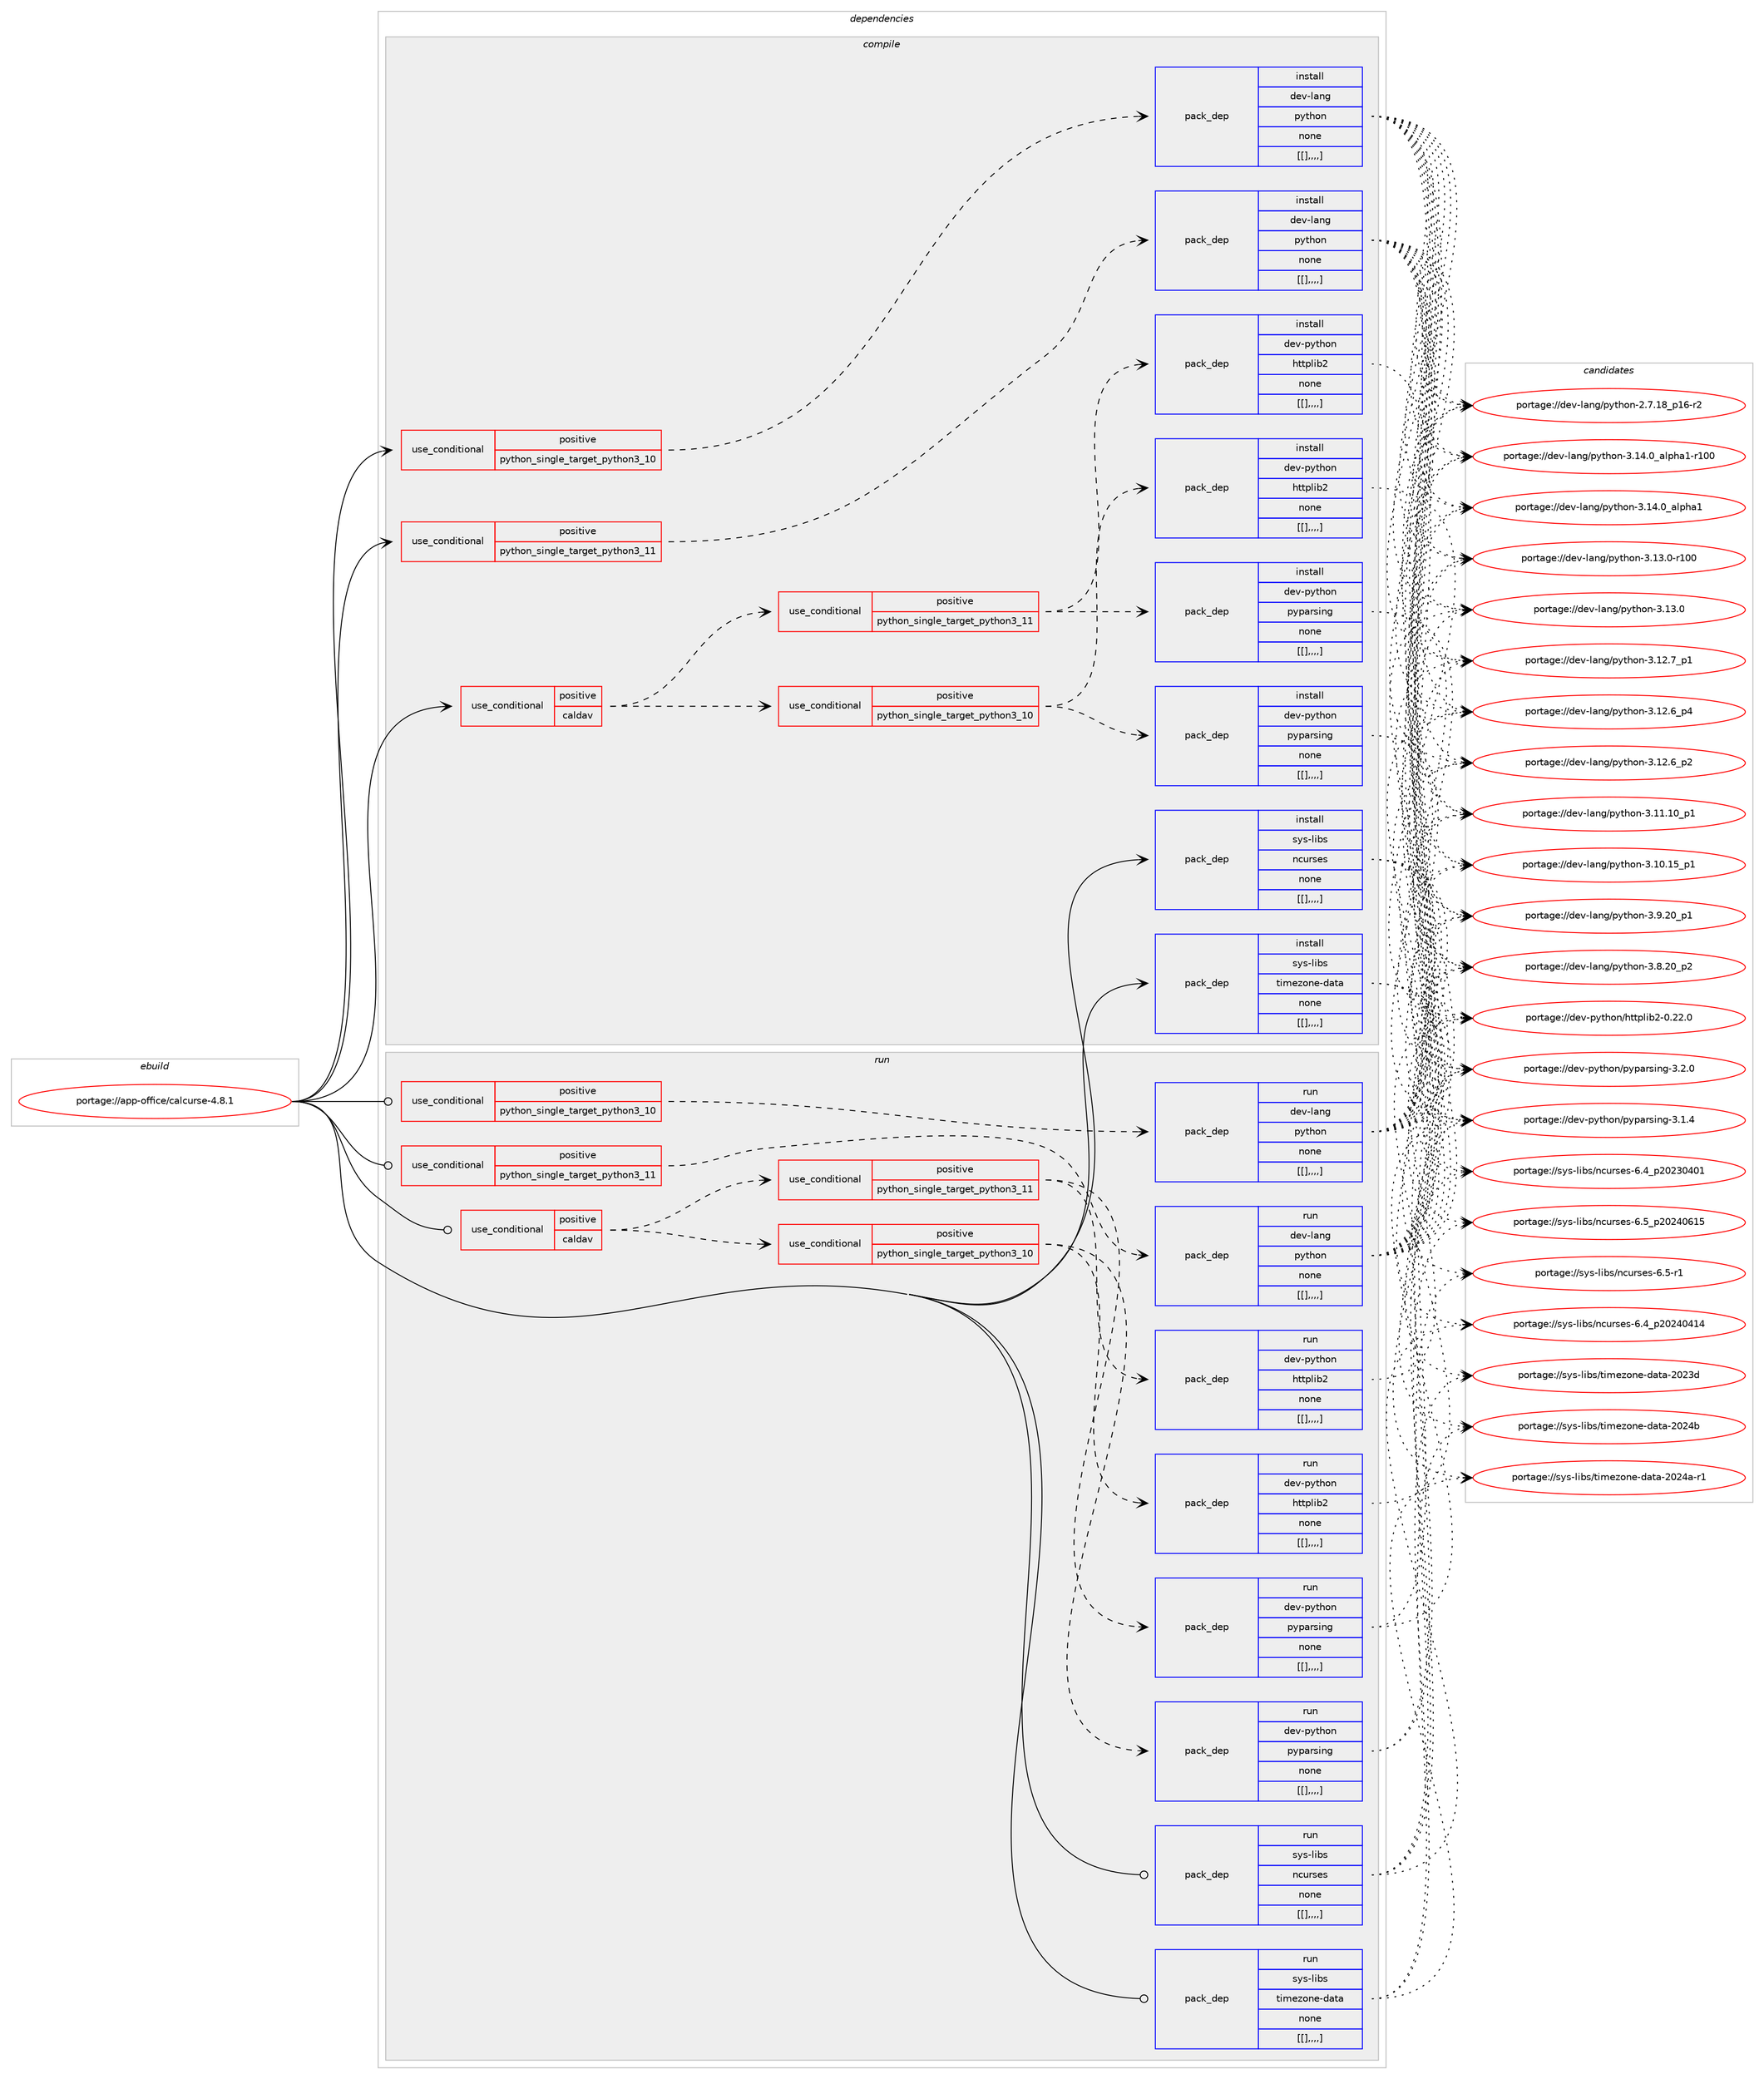 digraph prolog {

# *************
# Graph options
# *************

newrank=true;
concentrate=true;
compound=true;
graph [rankdir=LR,fontname=Helvetica,fontsize=10,ranksep=1.5];#, ranksep=2.5, nodesep=0.2];
edge  [arrowhead=vee];
node  [fontname=Helvetica,fontsize=10];

# **********
# The ebuild
# **********

subgraph cluster_leftcol {
color=gray;
label=<<i>ebuild</i>>;
id [label="portage://app-office/calcurse-4.8.1", color=red, width=4, href="../app-office/calcurse-4.8.1.svg"];
}

# ****************
# The dependencies
# ****************

subgraph cluster_midcol {
color=gray;
label=<<i>dependencies</i>>;
subgraph cluster_compile {
fillcolor="#eeeeee";
style=filled;
label=<<i>compile</i>>;
subgraph cond14281 {
dependency48133 [label=<<TABLE BORDER="0" CELLBORDER="1" CELLSPACING="0" CELLPADDING="4"><TR><TD ROWSPAN="3" CELLPADDING="10">use_conditional</TD></TR><TR><TD>positive</TD></TR><TR><TD>caldav</TD></TR></TABLE>>, shape=none, color=red];
subgraph cond14286 {
dependency48137 [label=<<TABLE BORDER="0" CELLBORDER="1" CELLSPACING="0" CELLPADDING="4"><TR><TD ROWSPAN="3" CELLPADDING="10">use_conditional</TD></TR><TR><TD>positive</TD></TR><TR><TD>python_single_target_python3_10</TD></TR></TABLE>>, shape=none, color=red];
subgraph pack33380 {
dependency48139 [label=<<TABLE BORDER="0" CELLBORDER="1" CELLSPACING="0" CELLPADDING="4" WIDTH="220"><TR><TD ROWSPAN="6" CELLPADDING="30">pack_dep</TD></TR><TR><TD WIDTH="110">install</TD></TR><TR><TD>dev-python</TD></TR><TR><TD>httplib2</TD></TR><TR><TD>none</TD></TR><TR><TD>[[],,,,]</TD></TR></TABLE>>, shape=none, color=blue];
}
dependency48137:e -> dependency48139:w [weight=20,style="dashed",arrowhead="vee"];
subgraph pack33411 {
dependency48199 [label=<<TABLE BORDER="0" CELLBORDER="1" CELLSPACING="0" CELLPADDING="4" WIDTH="220"><TR><TD ROWSPAN="6" CELLPADDING="30">pack_dep</TD></TR><TR><TD WIDTH="110">install</TD></TR><TR><TD>dev-python</TD></TR><TR><TD>pyparsing</TD></TR><TR><TD>none</TD></TR><TR><TD>[[],,,,]</TD></TR></TABLE>>, shape=none, color=blue];
}
dependency48137:e -> dependency48199:w [weight=20,style="dashed",arrowhead="vee"];
}
dependency48133:e -> dependency48137:w [weight=20,style="dashed",arrowhead="vee"];
subgraph cond14322 {
dependency48238 [label=<<TABLE BORDER="0" CELLBORDER="1" CELLSPACING="0" CELLPADDING="4"><TR><TD ROWSPAN="3" CELLPADDING="10">use_conditional</TD></TR><TR><TD>positive</TD></TR><TR><TD>python_single_target_python3_11</TD></TR></TABLE>>, shape=none, color=red];
subgraph pack33471 {
dependency48309 [label=<<TABLE BORDER="0" CELLBORDER="1" CELLSPACING="0" CELLPADDING="4" WIDTH="220"><TR><TD ROWSPAN="6" CELLPADDING="30">pack_dep</TD></TR><TR><TD WIDTH="110">install</TD></TR><TR><TD>dev-python</TD></TR><TR><TD>httplib2</TD></TR><TR><TD>none</TD></TR><TR><TD>[[],,,,]</TD></TR></TABLE>>, shape=none, color=blue];
}
dependency48238:e -> dependency48309:w [weight=20,style="dashed",arrowhead="vee"];
subgraph pack33497 {
dependency48342 [label=<<TABLE BORDER="0" CELLBORDER="1" CELLSPACING="0" CELLPADDING="4" WIDTH="220"><TR><TD ROWSPAN="6" CELLPADDING="30">pack_dep</TD></TR><TR><TD WIDTH="110">install</TD></TR><TR><TD>dev-python</TD></TR><TR><TD>pyparsing</TD></TR><TR><TD>none</TD></TR><TR><TD>[[],,,,]</TD></TR></TABLE>>, shape=none, color=blue];
}
dependency48238:e -> dependency48342:w [weight=20,style="dashed",arrowhead="vee"];
}
dependency48133:e -> dependency48238:w [weight=20,style="dashed",arrowhead="vee"];
}
id:e -> dependency48133:w [weight=20,style="solid",arrowhead="vee"];
subgraph cond14363 {
dependency48362 [label=<<TABLE BORDER="0" CELLBORDER="1" CELLSPACING="0" CELLPADDING="4"><TR><TD ROWSPAN="3" CELLPADDING="10">use_conditional</TD></TR><TR><TD>positive</TD></TR><TR><TD>python_single_target_python3_10</TD></TR></TABLE>>, shape=none, color=red];
subgraph pack33549 {
dependency48396 [label=<<TABLE BORDER="0" CELLBORDER="1" CELLSPACING="0" CELLPADDING="4" WIDTH="220"><TR><TD ROWSPAN="6" CELLPADDING="30">pack_dep</TD></TR><TR><TD WIDTH="110">install</TD></TR><TR><TD>dev-lang</TD></TR><TR><TD>python</TD></TR><TR><TD>none</TD></TR><TR><TD>[[],,,,]</TD></TR></TABLE>>, shape=none, color=blue];
}
dependency48362:e -> dependency48396:w [weight=20,style="dashed",arrowhead="vee"];
}
id:e -> dependency48362:w [weight=20,style="solid",arrowhead="vee"];
subgraph cond14373 {
dependency48402 [label=<<TABLE BORDER="0" CELLBORDER="1" CELLSPACING="0" CELLPADDING="4"><TR><TD ROWSPAN="3" CELLPADDING="10">use_conditional</TD></TR><TR><TD>positive</TD></TR><TR><TD>python_single_target_python3_11</TD></TR></TABLE>>, shape=none, color=red];
subgraph pack33575 {
dependency48449 [label=<<TABLE BORDER="0" CELLBORDER="1" CELLSPACING="0" CELLPADDING="4" WIDTH="220"><TR><TD ROWSPAN="6" CELLPADDING="30">pack_dep</TD></TR><TR><TD WIDTH="110">install</TD></TR><TR><TD>dev-lang</TD></TR><TR><TD>python</TD></TR><TR><TD>none</TD></TR><TR><TD>[[],,,,]</TD></TR></TABLE>>, shape=none, color=blue];
}
dependency48402:e -> dependency48449:w [weight=20,style="dashed",arrowhead="vee"];
}
id:e -> dependency48402:w [weight=20,style="solid",arrowhead="vee"];
subgraph pack33597 {
dependency48455 [label=<<TABLE BORDER="0" CELLBORDER="1" CELLSPACING="0" CELLPADDING="4" WIDTH="220"><TR><TD ROWSPAN="6" CELLPADDING="30">pack_dep</TD></TR><TR><TD WIDTH="110">install</TD></TR><TR><TD>sys-libs</TD></TR><TR><TD>ncurses</TD></TR><TR><TD>none</TD></TR><TR><TD>[[],,,,]</TD></TR></TABLE>>, shape=none, color=blue];
}
id:e -> dependency48455:w [weight=20,style="solid",arrowhead="vee"];
subgraph pack33610 {
dependency48474 [label=<<TABLE BORDER="0" CELLBORDER="1" CELLSPACING="0" CELLPADDING="4" WIDTH="220"><TR><TD ROWSPAN="6" CELLPADDING="30">pack_dep</TD></TR><TR><TD WIDTH="110">install</TD></TR><TR><TD>sys-libs</TD></TR><TR><TD>timezone-data</TD></TR><TR><TD>none</TD></TR><TR><TD>[[],,,,]</TD></TR></TABLE>>, shape=none, color=blue];
}
id:e -> dependency48474:w [weight=20,style="solid",arrowhead="vee"];
}
subgraph cluster_compileandrun {
fillcolor="#eeeeee";
style=filled;
label=<<i>compile and run</i>>;
}
subgraph cluster_run {
fillcolor="#eeeeee";
style=filled;
label=<<i>run</i>>;
subgraph cond14398 {
dependency48490 [label=<<TABLE BORDER="0" CELLBORDER="1" CELLSPACING="0" CELLPADDING="4"><TR><TD ROWSPAN="3" CELLPADDING="10">use_conditional</TD></TR><TR><TD>positive</TD></TR><TR><TD>caldav</TD></TR></TABLE>>, shape=none, color=red];
subgraph cond14400 {
dependency48492 [label=<<TABLE BORDER="0" CELLBORDER="1" CELLSPACING="0" CELLPADDING="4"><TR><TD ROWSPAN="3" CELLPADDING="10">use_conditional</TD></TR><TR><TD>positive</TD></TR><TR><TD>python_single_target_python3_10</TD></TR></TABLE>>, shape=none, color=red];
subgraph pack33627 {
dependency48496 [label=<<TABLE BORDER="0" CELLBORDER="1" CELLSPACING="0" CELLPADDING="4" WIDTH="220"><TR><TD ROWSPAN="6" CELLPADDING="30">pack_dep</TD></TR><TR><TD WIDTH="110">run</TD></TR><TR><TD>dev-python</TD></TR><TR><TD>httplib2</TD></TR><TR><TD>none</TD></TR><TR><TD>[[],,,,]</TD></TR></TABLE>>, shape=none, color=blue];
}
dependency48492:e -> dependency48496:w [weight=20,style="dashed",arrowhead="vee"];
subgraph pack33662 {
dependency48568 [label=<<TABLE BORDER="0" CELLBORDER="1" CELLSPACING="0" CELLPADDING="4" WIDTH="220"><TR><TD ROWSPAN="6" CELLPADDING="30">pack_dep</TD></TR><TR><TD WIDTH="110">run</TD></TR><TR><TD>dev-python</TD></TR><TR><TD>pyparsing</TD></TR><TR><TD>none</TD></TR><TR><TD>[[],,,,]</TD></TR></TABLE>>, shape=none, color=blue];
}
dependency48492:e -> dependency48568:w [weight=20,style="dashed",arrowhead="vee"];
}
dependency48490:e -> dependency48492:w [weight=20,style="dashed",arrowhead="vee"];
subgraph cond14430 {
dependency48589 [label=<<TABLE BORDER="0" CELLBORDER="1" CELLSPACING="0" CELLPADDING="4"><TR><TD ROWSPAN="3" CELLPADDING="10">use_conditional</TD></TR><TR><TD>positive</TD></TR><TR><TD>python_single_target_python3_11</TD></TR></TABLE>>, shape=none, color=red];
subgraph pack33706 {
dependency48608 [label=<<TABLE BORDER="0" CELLBORDER="1" CELLSPACING="0" CELLPADDING="4" WIDTH="220"><TR><TD ROWSPAN="6" CELLPADDING="30">pack_dep</TD></TR><TR><TD WIDTH="110">run</TD></TR><TR><TD>dev-python</TD></TR><TR><TD>httplib2</TD></TR><TR><TD>none</TD></TR><TR><TD>[[],,,,]</TD></TR></TABLE>>, shape=none, color=blue];
}
dependency48589:e -> dependency48608:w [weight=20,style="dashed",arrowhead="vee"];
subgraph pack33727 {
dependency48659 [label=<<TABLE BORDER="0" CELLBORDER="1" CELLSPACING="0" CELLPADDING="4" WIDTH="220"><TR><TD ROWSPAN="6" CELLPADDING="30">pack_dep</TD></TR><TR><TD WIDTH="110">run</TD></TR><TR><TD>dev-python</TD></TR><TR><TD>pyparsing</TD></TR><TR><TD>none</TD></TR><TR><TD>[[],,,,]</TD></TR></TABLE>>, shape=none, color=blue];
}
dependency48589:e -> dependency48659:w [weight=20,style="dashed",arrowhead="vee"];
}
dependency48490:e -> dependency48589:w [weight=20,style="dashed",arrowhead="vee"];
}
id:e -> dependency48490:w [weight=20,style="solid",arrowhead="odot"];
subgraph cond14463 {
dependency48717 [label=<<TABLE BORDER="0" CELLBORDER="1" CELLSPACING="0" CELLPADDING="4"><TR><TD ROWSPAN="3" CELLPADDING="10">use_conditional</TD></TR><TR><TD>positive</TD></TR><TR><TD>python_single_target_python3_10</TD></TR></TABLE>>, shape=none, color=red];
subgraph pack33783 {
dependency48733 [label=<<TABLE BORDER="0" CELLBORDER="1" CELLSPACING="0" CELLPADDING="4" WIDTH="220"><TR><TD ROWSPAN="6" CELLPADDING="30">pack_dep</TD></TR><TR><TD WIDTH="110">run</TD></TR><TR><TD>dev-lang</TD></TR><TR><TD>python</TD></TR><TR><TD>none</TD></TR><TR><TD>[[],,,,]</TD></TR></TABLE>>, shape=none, color=blue];
}
dependency48717:e -> dependency48733:w [weight=20,style="dashed",arrowhead="vee"];
}
id:e -> dependency48717:w [weight=20,style="solid",arrowhead="odot"];
subgraph cond14474 {
dependency48737 [label=<<TABLE BORDER="0" CELLBORDER="1" CELLSPACING="0" CELLPADDING="4"><TR><TD ROWSPAN="3" CELLPADDING="10">use_conditional</TD></TR><TR><TD>positive</TD></TR><TR><TD>python_single_target_python3_11</TD></TR></TABLE>>, shape=none, color=red];
subgraph pack33802 {
dependency48756 [label=<<TABLE BORDER="0" CELLBORDER="1" CELLSPACING="0" CELLPADDING="4" WIDTH="220"><TR><TD ROWSPAN="6" CELLPADDING="30">pack_dep</TD></TR><TR><TD WIDTH="110">run</TD></TR><TR><TD>dev-lang</TD></TR><TR><TD>python</TD></TR><TR><TD>none</TD></TR><TR><TD>[[],,,,]</TD></TR></TABLE>>, shape=none, color=blue];
}
dependency48737:e -> dependency48756:w [weight=20,style="dashed",arrowhead="vee"];
}
id:e -> dependency48737:w [weight=20,style="solid",arrowhead="odot"];
subgraph pack33816 {
dependency48826 [label=<<TABLE BORDER="0" CELLBORDER="1" CELLSPACING="0" CELLPADDING="4" WIDTH="220"><TR><TD ROWSPAN="6" CELLPADDING="30">pack_dep</TD></TR><TR><TD WIDTH="110">run</TD></TR><TR><TD>sys-libs</TD></TR><TR><TD>ncurses</TD></TR><TR><TD>none</TD></TR><TR><TD>[[],,,,]</TD></TR></TABLE>>, shape=none, color=blue];
}
id:e -> dependency48826:w [weight=20,style="solid",arrowhead="odot"];
subgraph pack33926 {
dependency48930 [label=<<TABLE BORDER="0" CELLBORDER="1" CELLSPACING="0" CELLPADDING="4" WIDTH="220"><TR><TD ROWSPAN="6" CELLPADDING="30">pack_dep</TD></TR><TR><TD WIDTH="110">run</TD></TR><TR><TD>sys-libs</TD></TR><TR><TD>timezone-data</TD></TR><TR><TD>none</TD></TR><TR><TD>[[],,,,]</TD></TR></TABLE>>, shape=none, color=blue];
}
id:e -> dependency48930:w [weight=20,style="solid",arrowhead="odot"];
}
}

# **************
# The candidates
# **************

subgraph cluster_choices {
rank=same;
color=gray;
label=<<i>candidates</i>>;

subgraph choice32970 {
color=black;
nodesep=1;
choice1001011184511212111610411111047104116116112108105985045484650504648 [label="portage://dev-python/httplib2-0.22.0", color=red, width=4,href="../dev-python/httplib2-0.22.0.svg"];
dependency48139:e -> choice1001011184511212111610411111047104116116112108105985045484650504648:w [style=dotted,weight="100"];
}
subgraph choice32971 {
color=black;
nodesep=1;
choice100101118451121211161041111104711212111297114115105110103455146504648 [label="portage://dev-python/pyparsing-3.2.0", color=red, width=4,href="../dev-python/pyparsing-3.2.0.svg"];
choice100101118451121211161041111104711212111297114115105110103455146494652 [label="portage://dev-python/pyparsing-3.1.4", color=red, width=4,href="../dev-python/pyparsing-3.1.4.svg"];
dependency48199:e -> choice100101118451121211161041111104711212111297114115105110103455146504648:w [style=dotted,weight="100"];
dependency48199:e -> choice100101118451121211161041111104711212111297114115105110103455146494652:w [style=dotted,weight="100"];
}
subgraph choice32973 {
color=black;
nodesep=1;
choice1001011184511212111610411111047104116116112108105985045484650504648 [label="portage://dev-python/httplib2-0.22.0", color=red, width=4,href="../dev-python/httplib2-0.22.0.svg"];
dependency48309:e -> choice1001011184511212111610411111047104116116112108105985045484650504648:w [style=dotted,weight="100"];
}
subgraph choice32974 {
color=black;
nodesep=1;
choice100101118451121211161041111104711212111297114115105110103455146504648 [label="portage://dev-python/pyparsing-3.2.0", color=red, width=4,href="../dev-python/pyparsing-3.2.0.svg"];
choice100101118451121211161041111104711212111297114115105110103455146494652 [label="portage://dev-python/pyparsing-3.1.4", color=red, width=4,href="../dev-python/pyparsing-3.1.4.svg"];
dependency48342:e -> choice100101118451121211161041111104711212111297114115105110103455146504648:w [style=dotted,weight="100"];
dependency48342:e -> choice100101118451121211161041111104711212111297114115105110103455146494652:w [style=dotted,weight="100"];
}
subgraph choice32977 {
color=black;
nodesep=1;
choice100101118451089711010347112121116104111110455146495246489597108112104974945114494848 [label="portage://dev-lang/python-3.14.0_alpha1-r100", color=red, width=4,href="../dev-lang/python-3.14.0_alpha1-r100.svg"];
choice1001011184510897110103471121211161041111104551464952464895971081121049749 [label="portage://dev-lang/python-3.14.0_alpha1", color=red, width=4,href="../dev-lang/python-3.14.0_alpha1.svg"];
choice1001011184510897110103471121211161041111104551464951464845114494848 [label="portage://dev-lang/python-3.13.0-r100", color=red, width=4,href="../dev-lang/python-3.13.0-r100.svg"];
choice10010111845108971101034711212111610411111045514649514648 [label="portage://dev-lang/python-3.13.0", color=red, width=4,href="../dev-lang/python-3.13.0.svg"];
choice100101118451089711010347112121116104111110455146495046559511249 [label="portage://dev-lang/python-3.12.7_p1", color=red, width=4,href="../dev-lang/python-3.12.7_p1.svg"];
choice100101118451089711010347112121116104111110455146495046549511252 [label="portage://dev-lang/python-3.12.6_p4", color=red, width=4,href="../dev-lang/python-3.12.6_p4.svg"];
choice100101118451089711010347112121116104111110455146495046549511250 [label="portage://dev-lang/python-3.12.6_p2", color=red, width=4,href="../dev-lang/python-3.12.6_p2.svg"];
choice10010111845108971101034711212111610411111045514649494649489511249 [label="portage://dev-lang/python-3.11.10_p1", color=red, width=4,href="../dev-lang/python-3.11.10_p1.svg"];
choice10010111845108971101034711212111610411111045514649484649539511249 [label="portage://dev-lang/python-3.10.15_p1", color=red, width=4,href="../dev-lang/python-3.10.15_p1.svg"];
choice100101118451089711010347112121116104111110455146574650489511249 [label="portage://dev-lang/python-3.9.20_p1", color=red, width=4,href="../dev-lang/python-3.9.20_p1.svg"];
choice100101118451089711010347112121116104111110455146564650489511250 [label="portage://dev-lang/python-3.8.20_p2", color=red, width=4,href="../dev-lang/python-3.8.20_p2.svg"];
choice100101118451089711010347112121116104111110455046554649569511249544511450 [label="portage://dev-lang/python-2.7.18_p16-r2", color=red, width=4,href="../dev-lang/python-2.7.18_p16-r2.svg"];
dependency48396:e -> choice100101118451089711010347112121116104111110455146495246489597108112104974945114494848:w [style=dotted,weight="100"];
dependency48396:e -> choice1001011184510897110103471121211161041111104551464952464895971081121049749:w [style=dotted,weight="100"];
dependency48396:e -> choice1001011184510897110103471121211161041111104551464951464845114494848:w [style=dotted,weight="100"];
dependency48396:e -> choice10010111845108971101034711212111610411111045514649514648:w [style=dotted,weight="100"];
dependency48396:e -> choice100101118451089711010347112121116104111110455146495046559511249:w [style=dotted,weight="100"];
dependency48396:e -> choice100101118451089711010347112121116104111110455146495046549511252:w [style=dotted,weight="100"];
dependency48396:e -> choice100101118451089711010347112121116104111110455146495046549511250:w [style=dotted,weight="100"];
dependency48396:e -> choice10010111845108971101034711212111610411111045514649494649489511249:w [style=dotted,weight="100"];
dependency48396:e -> choice10010111845108971101034711212111610411111045514649484649539511249:w [style=dotted,weight="100"];
dependency48396:e -> choice100101118451089711010347112121116104111110455146574650489511249:w [style=dotted,weight="100"];
dependency48396:e -> choice100101118451089711010347112121116104111110455146564650489511250:w [style=dotted,weight="100"];
dependency48396:e -> choice100101118451089711010347112121116104111110455046554649569511249544511450:w [style=dotted,weight="100"];
}
subgraph choice32983 {
color=black;
nodesep=1;
choice100101118451089711010347112121116104111110455146495246489597108112104974945114494848 [label="portage://dev-lang/python-3.14.0_alpha1-r100", color=red, width=4,href="../dev-lang/python-3.14.0_alpha1-r100.svg"];
choice1001011184510897110103471121211161041111104551464952464895971081121049749 [label="portage://dev-lang/python-3.14.0_alpha1", color=red, width=4,href="../dev-lang/python-3.14.0_alpha1.svg"];
choice1001011184510897110103471121211161041111104551464951464845114494848 [label="portage://dev-lang/python-3.13.0-r100", color=red, width=4,href="../dev-lang/python-3.13.0-r100.svg"];
choice10010111845108971101034711212111610411111045514649514648 [label="portage://dev-lang/python-3.13.0", color=red, width=4,href="../dev-lang/python-3.13.0.svg"];
choice100101118451089711010347112121116104111110455146495046559511249 [label="portage://dev-lang/python-3.12.7_p1", color=red, width=4,href="../dev-lang/python-3.12.7_p1.svg"];
choice100101118451089711010347112121116104111110455146495046549511252 [label="portage://dev-lang/python-3.12.6_p4", color=red, width=4,href="../dev-lang/python-3.12.6_p4.svg"];
choice100101118451089711010347112121116104111110455146495046549511250 [label="portage://dev-lang/python-3.12.6_p2", color=red, width=4,href="../dev-lang/python-3.12.6_p2.svg"];
choice10010111845108971101034711212111610411111045514649494649489511249 [label="portage://dev-lang/python-3.11.10_p1", color=red, width=4,href="../dev-lang/python-3.11.10_p1.svg"];
choice10010111845108971101034711212111610411111045514649484649539511249 [label="portage://dev-lang/python-3.10.15_p1", color=red, width=4,href="../dev-lang/python-3.10.15_p1.svg"];
choice100101118451089711010347112121116104111110455146574650489511249 [label="portage://dev-lang/python-3.9.20_p1", color=red, width=4,href="../dev-lang/python-3.9.20_p1.svg"];
choice100101118451089711010347112121116104111110455146564650489511250 [label="portage://dev-lang/python-3.8.20_p2", color=red, width=4,href="../dev-lang/python-3.8.20_p2.svg"];
choice100101118451089711010347112121116104111110455046554649569511249544511450 [label="portage://dev-lang/python-2.7.18_p16-r2", color=red, width=4,href="../dev-lang/python-2.7.18_p16-r2.svg"];
dependency48449:e -> choice100101118451089711010347112121116104111110455146495246489597108112104974945114494848:w [style=dotted,weight="100"];
dependency48449:e -> choice1001011184510897110103471121211161041111104551464952464895971081121049749:w [style=dotted,weight="100"];
dependency48449:e -> choice1001011184510897110103471121211161041111104551464951464845114494848:w [style=dotted,weight="100"];
dependency48449:e -> choice10010111845108971101034711212111610411111045514649514648:w [style=dotted,weight="100"];
dependency48449:e -> choice100101118451089711010347112121116104111110455146495046559511249:w [style=dotted,weight="100"];
dependency48449:e -> choice100101118451089711010347112121116104111110455146495046549511252:w [style=dotted,weight="100"];
dependency48449:e -> choice100101118451089711010347112121116104111110455146495046549511250:w [style=dotted,weight="100"];
dependency48449:e -> choice10010111845108971101034711212111610411111045514649494649489511249:w [style=dotted,weight="100"];
dependency48449:e -> choice10010111845108971101034711212111610411111045514649484649539511249:w [style=dotted,weight="100"];
dependency48449:e -> choice100101118451089711010347112121116104111110455146574650489511249:w [style=dotted,weight="100"];
dependency48449:e -> choice100101118451089711010347112121116104111110455146564650489511250:w [style=dotted,weight="100"];
dependency48449:e -> choice100101118451089711010347112121116104111110455046554649569511249544511450:w [style=dotted,weight="100"];
}
subgraph choice32987 {
color=black;
nodesep=1;
choice1151211154510810598115471109911711411510111545544653951125048505248544953 [label="portage://sys-libs/ncurses-6.5_p20240615", color=red, width=4,href="../sys-libs/ncurses-6.5_p20240615.svg"];
choice11512111545108105981154711099117114115101115455446534511449 [label="portage://sys-libs/ncurses-6.5-r1", color=red, width=4,href="../sys-libs/ncurses-6.5-r1.svg"];
choice1151211154510810598115471109911711411510111545544652951125048505248524952 [label="portage://sys-libs/ncurses-6.4_p20240414", color=red, width=4,href="../sys-libs/ncurses-6.4_p20240414.svg"];
choice1151211154510810598115471109911711411510111545544652951125048505148524849 [label="portage://sys-libs/ncurses-6.4_p20230401", color=red, width=4,href="../sys-libs/ncurses-6.4_p20230401.svg"];
dependency48455:e -> choice1151211154510810598115471109911711411510111545544653951125048505248544953:w [style=dotted,weight="100"];
dependency48455:e -> choice11512111545108105981154711099117114115101115455446534511449:w [style=dotted,weight="100"];
dependency48455:e -> choice1151211154510810598115471109911711411510111545544652951125048505248524952:w [style=dotted,weight="100"];
dependency48455:e -> choice1151211154510810598115471109911711411510111545544652951125048505148524849:w [style=dotted,weight="100"];
}
subgraph choice32990 {
color=black;
nodesep=1;
choice115121115451081059811547116105109101122111110101451009711697455048505298 [label="portage://sys-libs/timezone-data-2024b", color=red, width=4,href="../sys-libs/timezone-data-2024b.svg"];
choice1151211154510810598115471161051091011221111101014510097116974550485052974511449 [label="portage://sys-libs/timezone-data-2024a-r1", color=red, width=4,href="../sys-libs/timezone-data-2024a-r1.svg"];
choice1151211154510810598115471161051091011221111101014510097116974550485051100 [label="portage://sys-libs/timezone-data-2023d", color=red, width=4,href="../sys-libs/timezone-data-2023d.svg"];
dependency48474:e -> choice115121115451081059811547116105109101122111110101451009711697455048505298:w [style=dotted,weight="100"];
dependency48474:e -> choice1151211154510810598115471161051091011221111101014510097116974550485052974511449:w [style=dotted,weight="100"];
dependency48474:e -> choice1151211154510810598115471161051091011221111101014510097116974550485051100:w [style=dotted,weight="100"];
}
subgraph choice33027 {
color=black;
nodesep=1;
choice1001011184511212111610411111047104116116112108105985045484650504648 [label="portage://dev-python/httplib2-0.22.0", color=red, width=4,href="../dev-python/httplib2-0.22.0.svg"];
dependency48496:e -> choice1001011184511212111610411111047104116116112108105985045484650504648:w [style=dotted,weight="100"];
}
subgraph choice33028 {
color=black;
nodesep=1;
choice100101118451121211161041111104711212111297114115105110103455146504648 [label="portage://dev-python/pyparsing-3.2.0", color=red, width=4,href="../dev-python/pyparsing-3.2.0.svg"];
choice100101118451121211161041111104711212111297114115105110103455146494652 [label="portage://dev-python/pyparsing-3.1.4", color=red, width=4,href="../dev-python/pyparsing-3.1.4.svg"];
dependency48568:e -> choice100101118451121211161041111104711212111297114115105110103455146504648:w [style=dotted,weight="100"];
dependency48568:e -> choice100101118451121211161041111104711212111297114115105110103455146494652:w [style=dotted,weight="100"];
}
subgraph choice33045 {
color=black;
nodesep=1;
choice1001011184511212111610411111047104116116112108105985045484650504648 [label="portage://dev-python/httplib2-0.22.0", color=red, width=4,href="../dev-python/httplib2-0.22.0.svg"];
dependency48608:e -> choice1001011184511212111610411111047104116116112108105985045484650504648:w [style=dotted,weight="100"];
}
subgraph choice33060 {
color=black;
nodesep=1;
choice100101118451121211161041111104711212111297114115105110103455146504648 [label="portage://dev-python/pyparsing-3.2.0", color=red, width=4,href="../dev-python/pyparsing-3.2.0.svg"];
choice100101118451121211161041111104711212111297114115105110103455146494652 [label="portage://dev-python/pyparsing-3.1.4", color=red, width=4,href="../dev-python/pyparsing-3.1.4.svg"];
dependency48659:e -> choice100101118451121211161041111104711212111297114115105110103455146504648:w [style=dotted,weight="100"];
dependency48659:e -> choice100101118451121211161041111104711212111297114115105110103455146494652:w [style=dotted,weight="100"];
}
subgraph choice33099 {
color=black;
nodesep=1;
choice100101118451089711010347112121116104111110455146495246489597108112104974945114494848 [label="portage://dev-lang/python-3.14.0_alpha1-r100", color=red, width=4,href="../dev-lang/python-3.14.0_alpha1-r100.svg"];
choice1001011184510897110103471121211161041111104551464952464895971081121049749 [label="portage://dev-lang/python-3.14.0_alpha1", color=red, width=4,href="../dev-lang/python-3.14.0_alpha1.svg"];
choice1001011184510897110103471121211161041111104551464951464845114494848 [label="portage://dev-lang/python-3.13.0-r100", color=red, width=4,href="../dev-lang/python-3.13.0-r100.svg"];
choice10010111845108971101034711212111610411111045514649514648 [label="portage://dev-lang/python-3.13.0", color=red, width=4,href="../dev-lang/python-3.13.0.svg"];
choice100101118451089711010347112121116104111110455146495046559511249 [label="portage://dev-lang/python-3.12.7_p1", color=red, width=4,href="../dev-lang/python-3.12.7_p1.svg"];
choice100101118451089711010347112121116104111110455146495046549511252 [label="portage://dev-lang/python-3.12.6_p4", color=red, width=4,href="../dev-lang/python-3.12.6_p4.svg"];
choice100101118451089711010347112121116104111110455146495046549511250 [label="portage://dev-lang/python-3.12.6_p2", color=red, width=4,href="../dev-lang/python-3.12.6_p2.svg"];
choice10010111845108971101034711212111610411111045514649494649489511249 [label="portage://dev-lang/python-3.11.10_p1", color=red, width=4,href="../dev-lang/python-3.11.10_p1.svg"];
choice10010111845108971101034711212111610411111045514649484649539511249 [label="portage://dev-lang/python-3.10.15_p1", color=red, width=4,href="../dev-lang/python-3.10.15_p1.svg"];
choice100101118451089711010347112121116104111110455146574650489511249 [label="portage://dev-lang/python-3.9.20_p1", color=red, width=4,href="../dev-lang/python-3.9.20_p1.svg"];
choice100101118451089711010347112121116104111110455146564650489511250 [label="portage://dev-lang/python-3.8.20_p2", color=red, width=4,href="../dev-lang/python-3.8.20_p2.svg"];
choice100101118451089711010347112121116104111110455046554649569511249544511450 [label="portage://dev-lang/python-2.7.18_p16-r2", color=red, width=4,href="../dev-lang/python-2.7.18_p16-r2.svg"];
dependency48733:e -> choice100101118451089711010347112121116104111110455146495246489597108112104974945114494848:w [style=dotted,weight="100"];
dependency48733:e -> choice1001011184510897110103471121211161041111104551464952464895971081121049749:w [style=dotted,weight="100"];
dependency48733:e -> choice1001011184510897110103471121211161041111104551464951464845114494848:w [style=dotted,weight="100"];
dependency48733:e -> choice10010111845108971101034711212111610411111045514649514648:w [style=dotted,weight="100"];
dependency48733:e -> choice100101118451089711010347112121116104111110455146495046559511249:w [style=dotted,weight="100"];
dependency48733:e -> choice100101118451089711010347112121116104111110455146495046549511252:w [style=dotted,weight="100"];
dependency48733:e -> choice100101118451089711010347112121116104111110455146495046549511250:w [style=dotted,weight="100"];
dependency48733:e -> choice10010111845108971101034711212111610411111045514649494649489511249:w [style=dotted,weight="100"];
dependency48733:e -> choice10010111845108971101034711212111610411111045514649484649539511249:w [style=dotted,weight="100"];
dependency48733:e -> choice100101118451089711010347112121116104111110455146574650489511249:w [style=dotted,weight="100"];
dependency48733:e -> choice100101118451089711010347112121116104111110455146564650489511250:w [style=dotted,weight="100"];
dependency48733:e -> choice100101118451089711010347112121116104111110455046554649569511249544511450:w [style=dotted,weight="100"];
}
subgraph choice33108 {
color=black;
nodesep=1;
choice100101118451089711010347112121116104111110455146495246489597108112104974945114494848 [label="portage://dev-lang/python-3.14.0_alpha1-r100", color=red, width=4,href="../dev-lang/python-3.14.0_alpha1-r100.svg"];
choice1001011184510897110103471121211161041111104551464952464895971081121049749 [label="portage://dev-lang/python-3.14.0_alpha1", color=red, width=4,href="../dev-lang/python-3.14.0_alpha1.svg"];
choice1001011184510897110103471121211161041111104551464951464845114494848 [label="portage://dev-lang/python-3.13.0-r100", color=red, width=4,href="../dev-lang/python-3.13.0-r100.svg"];
choice10010111845108971101034711212111610411111045514649514648 [label="portage://dev-lang/python-3.13.0", color=red, width=4,href="../dev-lang/python-3.13.0.svg"];
choice100101118451089711010347112121116104111110455146495046559511249 [label="portage://dev-lang/python-3.12.7_p1", color=red, width=4,href="../dev-lang/python-3.12.7_p1.svg"];
choice100101118451089711010347112121116104111110455146495046549511252 [label="portage://dev-lang/python-3.12.6_p4", color=red, width=4,href="../dev-lang/python-3.12.6_p4.svg"];
choice100101118451089711010347112121116104111110455146495046549511250 [label="portage://dev-lang/python-3.12.6_p2", color=red, width=4,href="../dev-lang/python-3.12.6_p2.svg"];
choice10010111845108971101034711212111610411111045514649494649489511249 [label="portage://dev-lang/python-3.11.10_p1", color=red, width=4,href="../dev-lang/python-3.11.10_p1.svg"];
choice10010111845108971101034711212111610411111045514649484649539511249 [label="portage://dev-lang/python-3.10.15_p1", color=red, width=4,href="../dev-lang/python-3.10.15_p1.svg"];
choice100101118451089711010347112121116104111110455146574650489511249 [label="portage://dev-lang/python-3.9.20_p1", color=red, width=4,href="../dev-lang/python-3.9.20_p1.svg"];
choice100101118451089711010347112121116104111110455146564650489511250 [label="portage://dev-lang/python-3.8.20_p2", color=red, width=4,href="../dev-lang/python-3.8.20_p2.svg"];
choice100101118451089711010347112121116104111110455046554649569511249544511450 [label="portage://dev-lang/python-2.7.18_p16-r2", color=red, width=4,href="../dev-lang/python-2.7.18_p16-r2.svg"];
dependency48756:e -> choice100101118451089711010347112121116104111110455146495246489597108112104974945114494848:w [style=dotted,weight="100"];
dependency48756:e -> choice1001011184510897110103471121211161041111104551464952464895971081121049749:w [style=dotted,weight="100"];
dependency48756:e -> choice1001011184510897110103471121211161041111104551464951464845114494848:w [style=dotted,weight="100"];
dependency48756:e -> choice10010111845108971101034711212111610411111045514649514648:w [style=dotted,weight="100"];
dependency48756:e -> choice100101118451089711010347112121116104111110455146495046559511249:w [style=dotted,weight="100"];
dependency48756:e -> choice100101118451089711010347112121116104111110455146495046549511252:w [style=dotted,weight="100"];
dependency48756:e -> choice100101118451089711010347112121116104111110455146495046549511250:w [style=dotted,weight="100"];
dependency48756:e -> choice10010111845108971101034711212111610411111045514649494649489511249:w [style=dotted,weight="100"];
dependency48756:e -> choice10010111845108971101034711212111610411111045514649484649539511249:w [style=dotted,weight="100"];
dependency48756:e -> choice100101118451089711010347112121116104111110455146574650489511249:w [style=dotted,weight="100"];
dependency48756:e -> choice100101118451089711010347112121116104111110455146564650489511250:w [style=dotted,weight="100"];
dependency48756:e -> choice100101118451089711010347112121116104111110455046554649569511249544511450:w [style=dotted,weight="100"];
}
subgraph choice33117 {
color=black;
nodesep=1;
choice1151211154510810598115471109911711411510111545544653951125048505248544953 [label="portage://sys-libs/ncurses-6.5_p20240615", color=red, width=4,href="../sys-libs/ncurses-6.5_p20240615.svg"];
choice11512111545108105981154711099117114115101115455446534511449 [label="portage://sys-libs/ncurses-6.5-r1", color=red, width=4,href="../sys-libs/ncurses-6.5-r1.svg"];
choice1151211154510810598115471109911711411510111545544652951125048505248524952 [label="portage://sys-libs/ncurses-6.4_p20240414", color=red, width=4,href="../sys-libs/ncurses-6.4_p20240414.svg"];
choice1151211154510810598115471109911711411510111545544652951125048505148524849 [label="portage://sys-libs/ncurses-6.4_p20230401", color=red, width=4,href="../sys-libs/ncurses-6.4_p20230401.svg"];
dependency48826:e -> choice1151211154510810598115471109911711411510111545544653951125048505248544953:w [style=dotted,weight="100"];
dependency48826:e -> choice11512111545108105981154711099117114115101115455446534511449:w [style=dotted,weight="100"];
dependency48826:e -> choice1151211154510810598115471109911711411510111545544652951125048505248524952:w [style=dotted,weight="100"];
dependency48826:e -> choice1151211154510810598115471109911711411510111545544652951125048505148524849:w [style=dotted,weight="100"];
}
subgraph choice33133 {
color=black;
nodesep=1;
choice115121115451081059811547116105109101122111110101451009711697455048505298 [label="portage://sys-libs/timezone-data-2024b", color=red, width=4,href="../sys-libs/timezone-data-2024b.svg"];
choice1151211154510810598115471161051091011221111101014510097116974550485052974511449 [label="portage://sys-libs/timezone-data-2024a-r1", color=red, width=4,href="../sys-libs/timezone-data-2024a-r1.svg"];
choice1151211154510810598115471161051091011221111101014510097116974550485051100 [label="portage://sys-libs/timezone-data-2023d", color=red, width=4,href="../sys-libs/timezone-data-2023d.svg"];
dependency48930:e -> choice115121115451081059811547116105109101122111110101451009711697455048505298:w [style=dotted,weight="100"];
dependency48930:e -> choice1151211154510810598115471161051091011221111101014510097116974550485052974511449:w [style=dotted,weight="100"];
dependency48930:e -> choice1151211154510810598115471161051091011221111101014510097116974550485051100:w [style=dotted,weight="100"];
}
}

}
